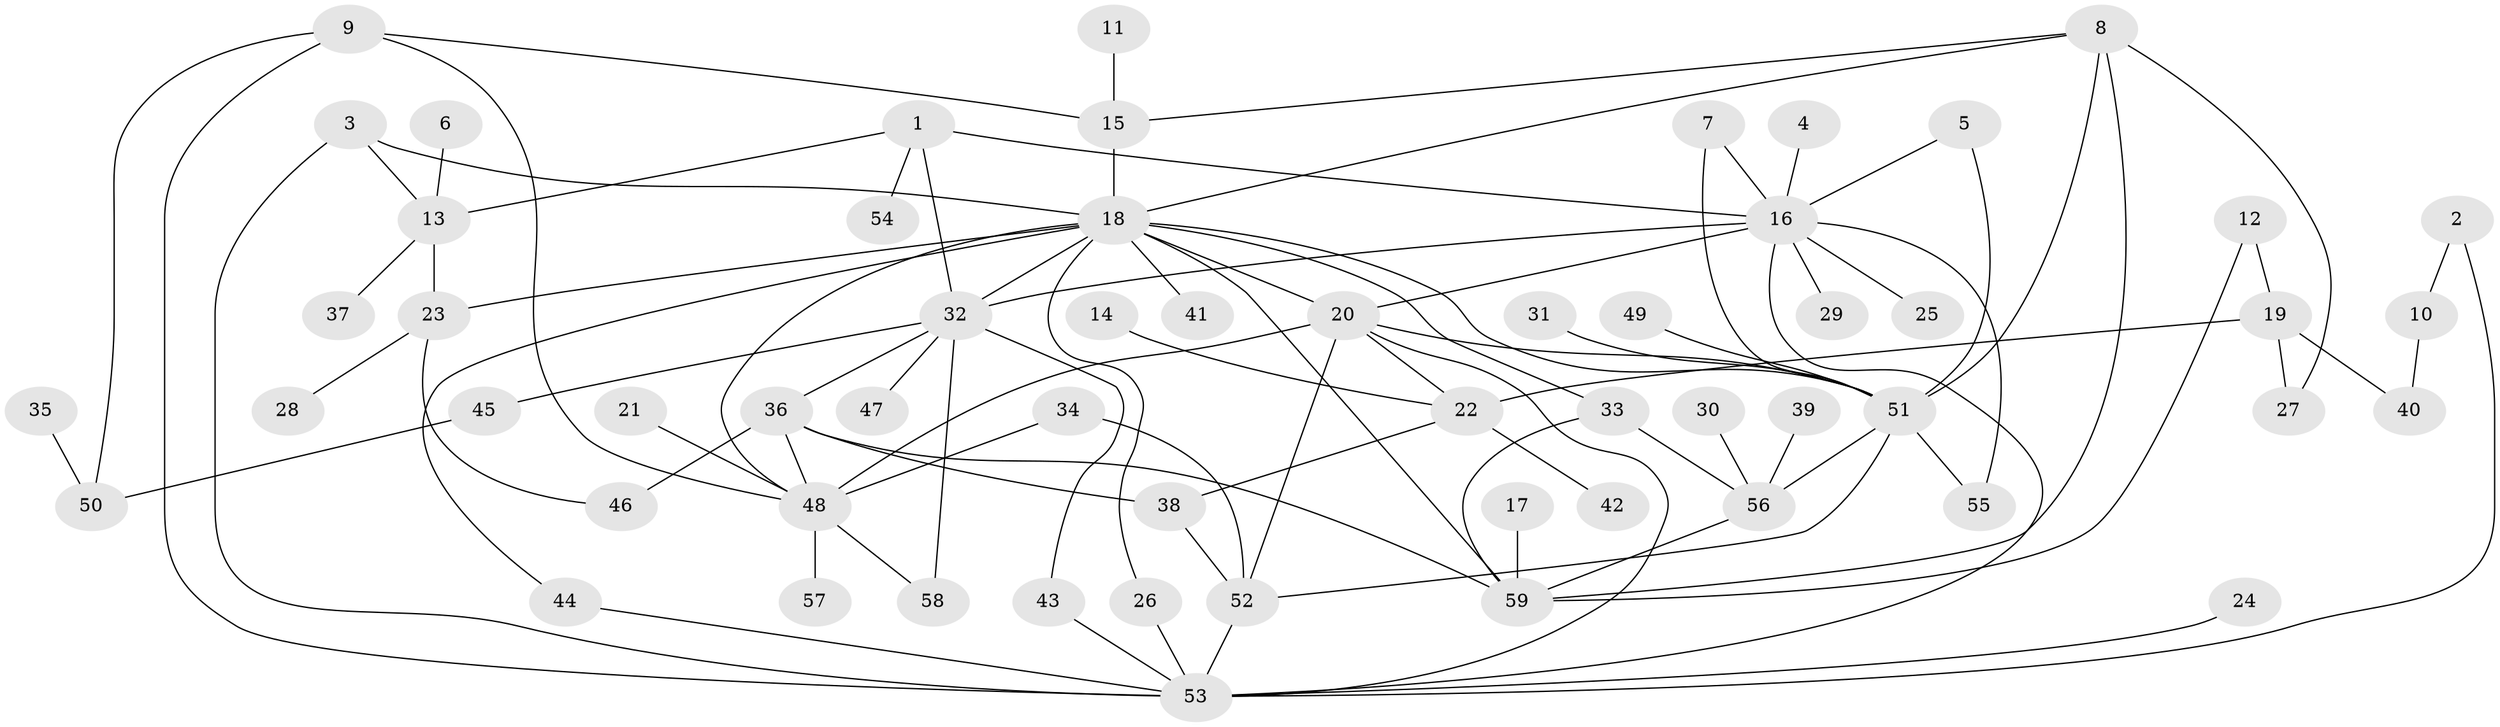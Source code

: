 // original degree distribution, {8: 0.02040816326530612, 12: 0.02040816326530612, 7: 0.01020408163265306, 4: 0.04081632653061224, 6: 0.04081632653061224, 5: 0.04081632653061224, 3: 0.08163265306122448, 13: 0.01020408163265306, 2: 0.25510204081632654, 10: 0.02040816326530612, 1: 0.4489795918367347, 14: 0.01020408163265306}
// Generated by graph-tools (version 1.1) at 2025/36/03/04/25 23:36:46]
// undirected, 59 vertices, 93 edges
graph export_dot {
  node [color=gray90,style=filled];
  1;
  2;
  3;
  4;
  5;
  6;
  7;
  8;
  9;
  10;
  11;
  12;
  13;
  14;
  15;
  16;
  17;
  18;
  19;
  20;
  21;
  22;
  23;
  24;
  25;
  26;
  27;
  28;
  29;
  30;
  31;
  32;
  33;
  34;
  35;
  36;
  37;
  38;
  39;
  40;
  41;
  42;
  43;
  44;
  45;
  46;
  47;
  48;
  49;
  50;
  51;
  52;
  53;
  54;
  55;
  56;
  57;
  58;
  59;
  1 -- 13 [weight=1.0];
  1 -- 16 [weight=1.0];
  1 -- 32 [weight=1.0];
  1 -- 54 [weight=1.0];
  2 -- 10 [weight=1.0];
  2 -- 53 [weight=1.0];
  3 -- 13 [weight=1.0];
  3 -- 18 [weight=1.0];
  3 -- 53 [weight=1.0];
  4 -- 16 [weight=1.0];
  5 -- 16 [weight=1.0];
  5 -- 51 [weight=1.0];
  6 -- 13 [weight=1.0];
  7 -- 16 [weight=1.0];
  7 -- 51 [weight=1.0];
  8 -- 15 [weight=1.0];
  8 -- 18 [weight=1.0];
  8 -- 27 [weight=1.0];
  8 -- 51 [weight=1.0];
  8 -- 59 [weight=1.0];
  9 -- 15 [weight=1.0];
  9 -- 48 [weight=1.0];
  9 -- 50 [weight=1.0];
  9 -- 53 [weight=1.0];
  10 -- 40 [weight=1.0];
  11 -- 15 [weight=1.0];
  12 -- 19 [weight=1.0];
  12 -- 59 [weight=1.0];
  13 -- 23 [weight=1.0];
  13 -- 37 [weight=1.0];
  14 -- 22 [weight=1.0];
  15 -- 18 [weight=1.0];
  16 -- 20 [weight=2.0];
  16 -- 25 [weight=1.0];
  16 -- 29 [weight=1.0];
  16 -- 32 [weight=1.0];
  16 -- 53 [weight=1.0];
  16 -- 55 [weight=1.0];
  17 -- 59 [weight=1.0];
  18 -- 20 [weight=1.0];
  18 -- 23 [weight=1.0];
  18 -- 26 [weight=1.0];
  18 -- 32 [weight=1.0];
  18 -- 33 [weight=1.0];
  18 -- 41 [weight=1.0];
  18 -- 44 [weight=1.0];
  18 -- 48 [weight=1.0];
  18 -- 51 [weight=1.0];
  18 -- 59 [weight=1.0];
  19 -- 22 [weight=1.0];
  19 -- 27 [weight=1.0];
  19 -- 40 [weight=1.0];
  20 -- 22 [weight=1.0];
  20 -- 48 [weight=1.0];
  20 -- 51 [weight=1.0];
  20 -- 52 [weight=1.0];
  20 -- 53 [weight=1.0];
  21 -- 48 [weight=1.0];
  22 -- 38 [weight=1.0];
  22 -- 42 [weight=1.0];
  23 -- 28 [weight=1.0];
  23 -- 46 [weight=1.0];
  24 -- 53 [weight=1.0];
  26 -- 53 [weight=1.0];
  30 -- 56 [weight=1.0];
  31 -- 51 [weight=1.0];
  32 -- 36 [weight=1.0];
  32 -- 43 [weight=1.0];
  32 -- 45 [weight=1.0];
  32 -- 47 [weight=1.0];
  32 -- 58 [weight=1.0];
  33 -- 56 [weight=1.0];
  33 -- 59 [weight=1.0];
  34 -- 48 [weight=2.0];
  34 -- 52 [weight=1.0];
  35 -- 50 [weight=1.0];
  36 -- 38 [weight=1.0];
  36 -- 46 [weight=1.0];
  36 -- 48 [weight=1.0];
  36 -- 59 [weight=1.0];
  38 -- 52 [weight=1.0];
  39 -- 56 [weight=1.0];
  43 -- 53 [weight=1.0];
  44 -- 53 [weight=1.0];
  45 -- 50 [weight=1.0];
  48 -- 57 [weight=1.0];
  48 -- 58 [weight=1.0];
  49 -- 51 [weight=1.0];
  51 -- 52 [weight=1.0];
  51 -- 55 [weight=1.0];
  51 -- 56 [weight=1.0];
  52 -- 53 [weight=1.0];
  56 -- 59 [weight=1.0];
}
